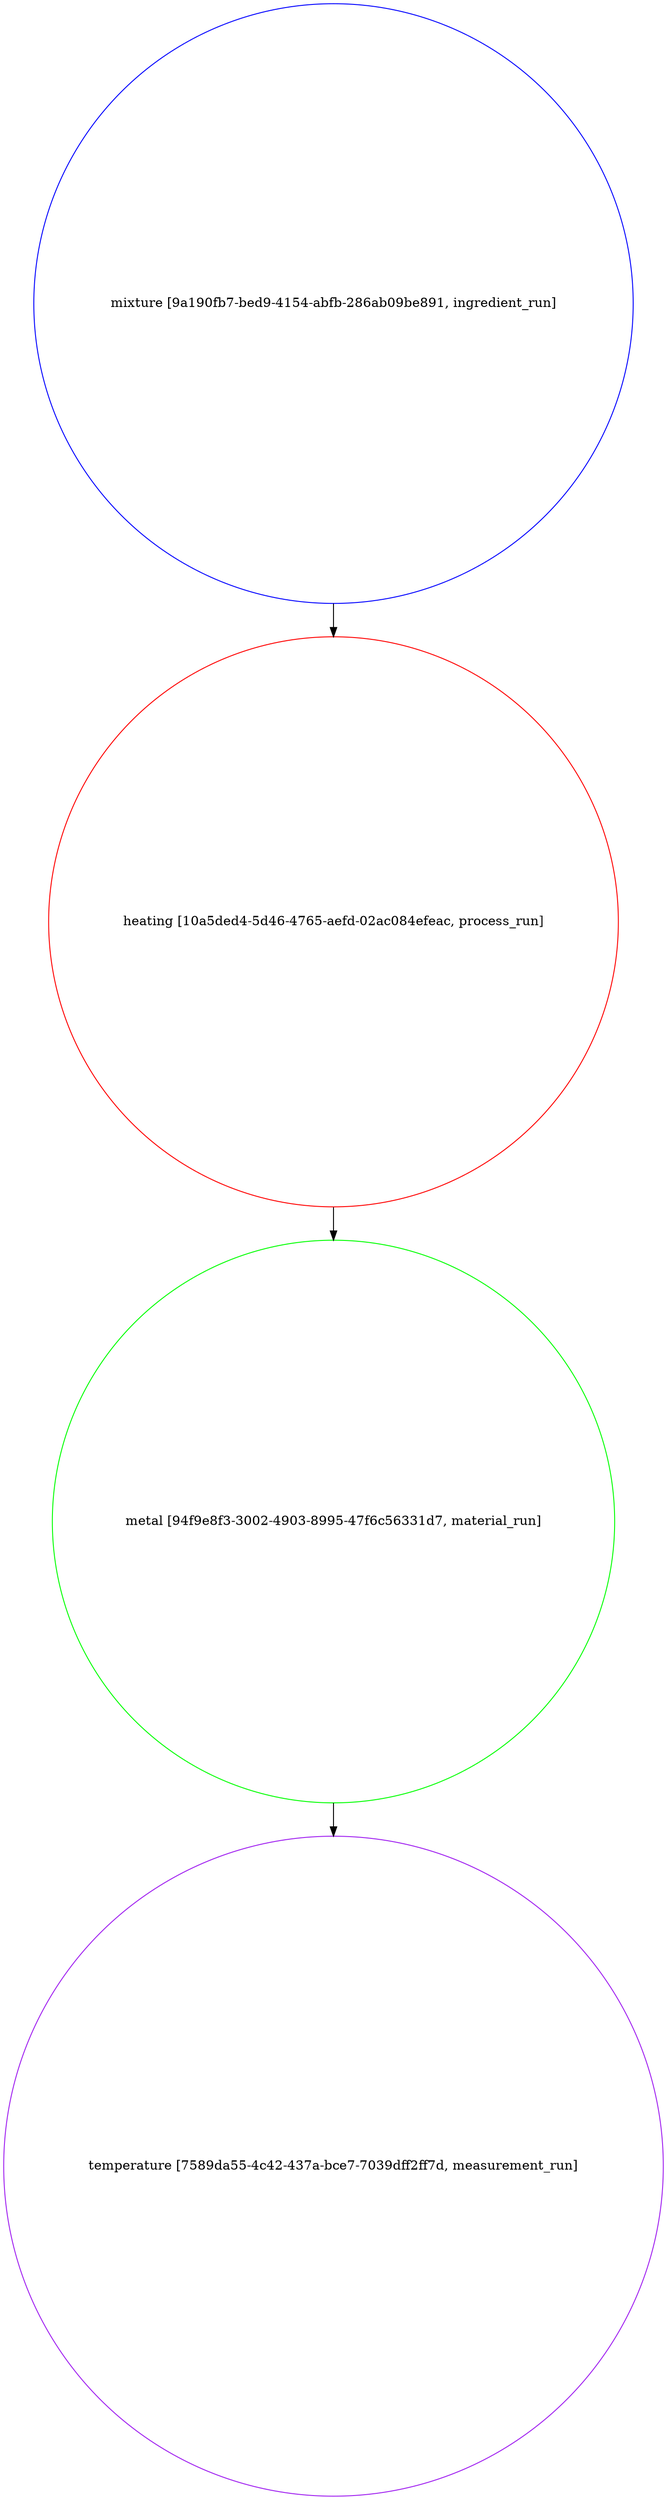 strict digraph "93ecde54-f5a1-4177-accf-7553157ed1a0" {
	graph [bb="0,0,712.34,2689.6",
		name="93ecde54-f5a1-4177-accf-7553157ed1a0"
	];
	node [label="\N"];
	"mixture [9a190fb7-bed9-4154-abfb-286ab09be891, ingredient_run]"	 [color=blue,
		height=8.9909,
		object="{\"absolute_quantity\": null, \"file_links\": [], \"labels\": [], \"mass_fraction\": null, \"material\": null, \"name\": \"mixture\", \"notes\": \
null, \"number_fraction\": null, \"process\": {\"id\": \"10a5ded4-5d46-4765-aefd-02ac084efeac\", \"scope\": \"auto\", \"type\": \"link_by_uid\"}, \"\
spec\": {\"id\": \"91536169-bae6-4731-9f7a-aa6a6f872e0a\", \"scope\": \"auto\", \"type\": \"link_by_uid\"}, \"tags\": [], \"type\": \"ingredient_run\", \"\
uids\": {\"auto\": \"9a190fb7-bed9-4154-abfb-286ab09be891\"}, \"volume_fraction\": null}",
		pos="356.17,2365.9",
		shape=circle,
		type=ingredient_run,
		uuid="9a190fb7-bed9-4154-abfb-286ab09be891",
		width=8.9909];
	"heating [10a5ded4-5d46-4765-aefd-02ac084efeac, process_run]"	 [color=red,
		height=8.5395,
		object="{\"conditions\": [], \"file_links\": [], \"name\": \"heating\", \"notes\": null, \"parameters\": [], \"source\": null, \"spec\": {\"id\": \"ee4fe002-99a1-4e33-91e7-5ab9edb2e3ee\", \"\
scope\": \"auto\", \"type\": \"link_by_uid\"}, \"tags\": [], \"type\": \"process_run\", \"uids\": {\"auto\": \"10a5ded4-5d46-4765-aefd-02ac084efeac\"}}",
		pos="356.17,1698.8",
		shape=circle,
		type=process_run,
		uuid="10a5ded4-5d46-4765-aefd-02ac084efeac",
		width=8.5395];
	"mixture [9a190fb7-bed9-4154-abfb-286ab09be891, ingredient_run]" -> "heating [10a5ded4-5d46-4765-aefd-02ac084efeac, process_run]"	 [pos="e,356.17,2006.3 356.17,2042.1 356.17,2033.5 356.17,2024.9 356.17,2016.4"];
	"metal [94f9e8f3-3002-4903-8995-47f6c56331d7, material_run]"	 [color=green,
		height=8.4312,
		object="{\"file_links\": [], \"name\": \"metal\", \"notes\": null, \"process\": {\"id\": \"10a5ded4-5d46-4765-aefd-02ac084efeac\", \"scope\": \"auto\", \"type\": \"\
link_by_uid\"}, \"sample_type\": \"unknown\", \"spec\": {\"id\": \"fc614bee-3237-47d8-a981-3d3410df2c8e\", \"scope\": \"auto\", \"type\": \"link_by_\
uid\"}, \"tags\": [], \"type\": \"material_run\", \"uids\": {\"auto\": \"94f9e8f3-3002-4903-8995-47f6c56331d7\"}}",
		pos="356.17,1051.9",
		shape=circle,
		type=material_run,
		uuid="94f9e8f3-3002-4903-8995-47f6c56331d7",
		width=8.4312];
	"heating [10a5ded4-5d46-4765-aefd-02ac084efeac, process_run]" -> "metal [94f9e8f3-3002-4903-8995-47f6c56331d7, material_run]"	 [pos="e,356.17,1355.8 356.17,1391 356.17,1382.6 356.17,1374.3 356.17,1365.9"];
	"temperature [7589da55-4c42-437a-bce7-7039dff2ff7d, measurement_run]"	 [color=purple,
		height=9.8936,
		object="{\"conditions\": [], \"file_links\": [], \"material\": {\"id\": \"94f9e8f3-3002-4903-8995-47f6c56331d7\", \"scope\": \"auto\", \"type\": \"link_by_\
uid\"}, \"name\": \"temperature\", \"notes\": null, \"parameters\": [], \"properties\": [], \"source\": null, \"spec\": {\"id\": \"b3c09795-5245-4833-9fc3-d8189683afbd\", \"\
scope\": \"auto\", \"type\": \"link_by_uid\"}, \"tags\": [], \"type\": \"measurement_run\", \"uids\": {\"auto\": \"7589da55-4c42-437a-bce7-7039dff2ff7d\"}}",
		pos="356.17,356.17",
		shape=circle,
		type=measurement_run,
		uuid="7589da55-4c42-437a-bce7-7039dff2ff7d",
		width=9.8936];
	"metal [94f9e8f3-3002-4903-8995-47f6c56331d7, material_run]" -> "temperature [7589da55-4c42-437a-bce7-7039dff2ff7d, measurement_run]"	 [pos="e,356.17,712.41 356.17,748.24 356.17,739.69 356.17,731.11 356.17,722.51"];
}

